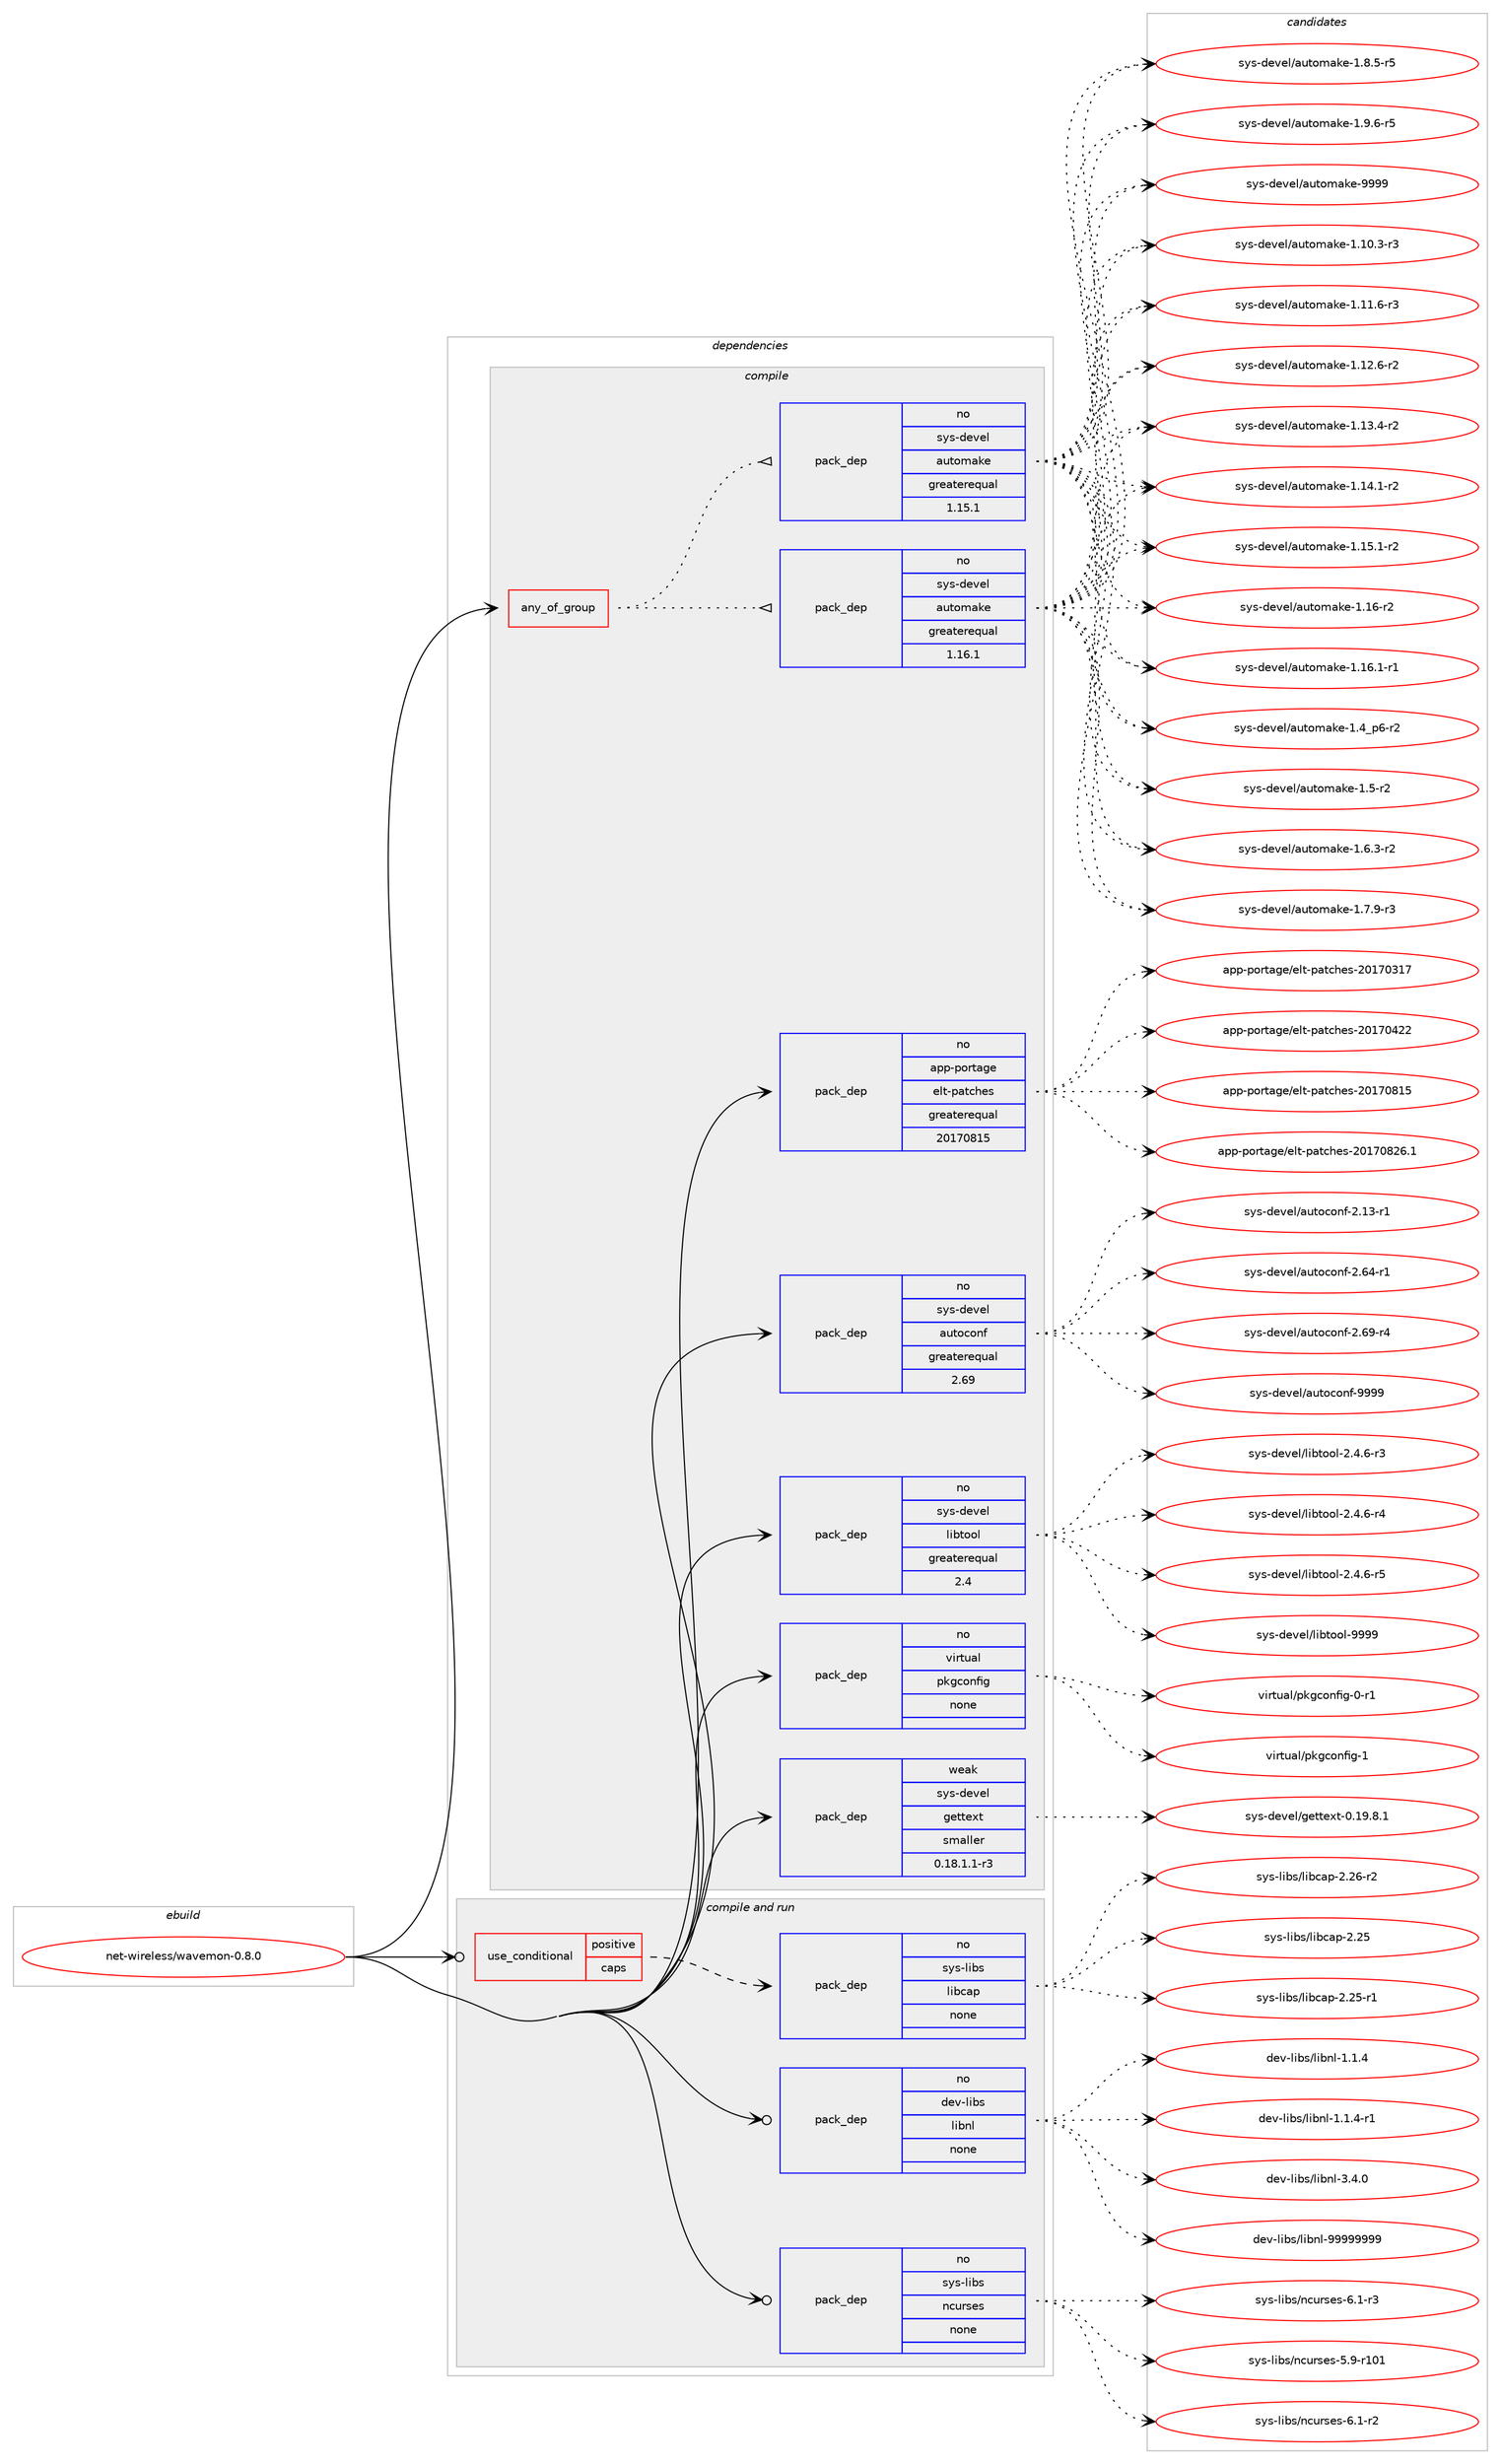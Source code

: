 digraph prolog {

# *************
# Graph options
# *************

newrank=true;
concentrate=true;
compound=true;
graph [rankdir=LR,fontname=Helvetica,fontsize=10,ranksep=1.5];#, ranksep=2.5, nodesep=0.2];
edge  [arrowhead=vee];
node  [fontname=Helvetica,fontsize=10];

# **********
# The ebuild
# **********

subgraph cluster_leftcol {
color=gray;
rank=same;
label=<<i>ebuild</i>>;
id [label="net-wireless/wavemon-0.8.0", color=red, width=4, href="../net-wireless/wavemon-0.8.0.svg"];
}

# ****************
# The dependencies
# ****************

subgraph cluster_midcol {
color=gray;
label=<<i>dependencies</i>>;
subgraph cluster_compile {
fillcolor="#eeeeee";
style=filled;
label=<<i>compile</i>>;
subgraph any26681 {
dependency1681648 [label=<<TABLE BORDER="0" CELLBORDER="1" CELLSPACING="0" CELLPADDING="4"><TR><TD CELLPADDING="10">any_of_group</TD></TR></TABLE>>, shape=none, color=red];subgraph pack1202550 {
dependency1681649 [label=<<TABLE BORDER="0" CELLBORDER="1" CELLSPACING="0" CELLPADDING="4" WIDTH="220"><TR><TD ROWSPAN="6" CELLPADDING="30">pack_dep</TD></TR><TR><TD WIDTH="110">no</TD></TR><TR><TD>sys-devel</TD></TR><TR><TD>automake</TD></TR><TR><TD>greaterequal</TD></TR><TR><TD>1.16.1</TD></TR></TABLE>>, shape=none, color=blue];
}
dependency1681648:e -> dependency1681649:w [weight=20,style="dotted",arrowhead="oinv"];
subgraph pack1202551 {
dependency1681650 [label=<<TABLE BORDER="0" CELLBORDER="1" CELLSPACING="0" CELLPADDING="4" WIDTH="220"><TR><TD ROWSPAN="6" CELLPADDING="30">pack_dep</TD></TR><TR><TD WIDTH="110">no</TD></TR><TR><TD>sys-devel</TD></TR><TR><TD>automake</TD></TR><TR><TD>greaterequal</TD></TR><TR><TD>1.15.1</TD></TR></TABLE>>, shape=none, color=blue];
}
dependency1681648:e -> dependency1681650:w [weight=20,style="dotted",arrowhead="oinv"];
}
id:e -> dependency1681648:w [weight=20,style="solid",arrowhead="vee"];
subgraph pack1202552 {
dependency1681651 [label=<<TABLE BORDER="0" CELLBORDER="1" CELLSPACING="0" CELLPADDING="4" WIDTH="220"><TR><TD ROWSPAN="6" CELLPADDING="30">pack_dep</TD></TR><TR><TD WIDTH="110">no</TD></TR><TR><TD>app-portage</TD></TR><TR><TD>elt-patches</TD></TR><TR><TD>greaterequal</TD></TR><TR><TD>20170815</TD></TR></TABLE>>, shape=none, color=blue];
}
id:e -> dependency1681651:w [weight=20,style="solid",arrowhead="vee"];
subgraph pack1202553 {
dependency1681652 [label=<<TABLE BORDER="0" CELLBORDER="1" CELLSPACING="0" CELLPADDING="4" WIDTH="220"><TR><TD ROWSPAN="6" CELLPADDING="30">pack_dep</TD></TR><TR><TD WIDTH="110">no</TD></TR><TR><TD>sys-devel</TD></TR><TR><TD>autoconf</TD></TR><TR><TD>greaterequal</TD></TR><TR><TD>2.69</TD></TR></TABLE>>, shape=none, color=blue];
}
id:e -> dependency1681652:w [weight=20,style="solid",arrowhead="vee"];
subgraph pack1202554 {
dependency1681653 [label=<<TABLE BORDER="0" CELLBORDER="1" CELLSPACING="0" CELLPADDING="4" WIDTH="220"><TR><TD ROWSPAN="6" CELLPADDING="30">pack_dep</TD></TR><TR><TD WIDTH="110">no</TD></TR><TR><TD>sys-devel</TD></TR><TR><TD>libtool</TD></TR><TR><TD>greaterequal</TD></TR><TR><TD>2.4</TD></TR></TABLE>>, shape=none, color=blue];
}
id:e -> dependency1681653:w [weight=20,style="solid",arrowhead="vee"];
subgraph pack1202555 {
dependency1681654 [label=<<TABLE BORDER="0" CELLBORDER="1" CELLSPACING="0" CELLPADDING="4" WIDTH="220"><TR><TD ROWSPAN="6" CELLPADDING="30">pack_dep</TD></TR><TR><TD WIDTH="110">no</TD></TR><TR><TD>virtual</TD></TR><TR><TD>pkgconfig</TD></TR><TR><TD>none</TD></TR><TR><TD></TD></TR></TABLE>>, shape=none, color=blue];
}
id:e -> dependency1681654:w [weight=20,style="solid",arrowhead="vee"];
subgraph pack1202556 {
dependency1681655 [label=<<TABLE BORDER="0" CELLBORDER="1" CELLSPACING="0" CELLPADDING="4" WIDTH="220"><TR><TD ROWSPAN="6" CELLPADDING="30">pack_dep</TD></TR><TR><TD WIDTH="110">weak</TD></TR><TR><TD>sys-devel</TD></TR><TR><TD>gettext</TD></TR><TR><TD>smaller</TD></TR><TR><TD>0.18.1.1-r3</TD></TR></TABLE>>, shape=none, color=blue];
}
id:e -> dependency1681655:w [weight=20,style="solid",arrowhead="vee"];
}
subgraph cluster_compileandrun {
fillcolor="#eeeeee";
style=filled;
label=<<i>compile and run</i>>;
subgraph cond451575 {
dependency1681656 [label=<<TABLE BORDER="0" CELLBORDER="1" CELLSPACING="0" CELLPADDING="4"><TR><TD ROWSPAN="3" CELLPADDING="10">use_conditional</TD></TR><TR><TD>positive</TD></TR><TR><TD>caps</TD></TR></TABLE>>, shape=none, color=red];
subgraph pack1202557 {
dependency1681657 [label=<<TABLE BORDER="0" CELLBORDER="1" CELLSPACING="0" CELLPADDING="4" WIDTH="220"><TR><TD ROWSPAN="6" CELLPADDING="30">pack_dep</TD></TR><TR><TD WIDTH="110">no</TD></TR><TR><TD>sys-libs</TD></TR><TR><TD>libcap</TD></TR><TR><TD>none</TD></TR><TR><TD></TD></TR></TABLE>>, shape=none, color=blue];
}
dependency1681656:e -> dependency1681657:w [weight=20,style="dashed",arrowhead="vee"];
}
id:e -> dependency1681656:w [weight=20,style="solid",arrowhead="odotvee"];
subgraph pack1202558 {
dependency1681658 [label=<<TABLE BORDER="0" CELLBORDER="1" CELLSPACING="0" CELLPADDING="4" WIDTH="220"><TR><TD ROWSPAN="6" CELLPADDING="30">pack_dep</TD></TR><TR><TD WIDTH="110">no</TD></TR><TR><TD>dev-libs</TD></TR><TR><TD>libnl</TD></TR><TR><TD>none</TD></TR><TR><TD></TD></TR></TABLE>>, shape=none, color=blue];
}
id:e -> dependency1681658:w [weight=20,style="solid",arrowhead="odotvee"];
subgraph pack1202559 {
dependency1681659 [label=<<TABLE BORDER="0" CELLBORDER="1" CELLSPACING="0" CELLPADDING="4" WIDTH="220"><TR><TD ROWSPAN="6" CELLPADDING="30">pack_dep</TD></TR><TR><TD WIDTH="110">no</TD></TR><TR><TD>sys-libs</TD></TR><TR><TD>ncurses</TD></TR><TR><TD>none</TD></TR><TR><TD></TD></TR></TABLE>>, shape=none, color=blue];
}
id:e -> dependency1681659:w [weight=20,style="solid",arrowhead="odotvee"];
}
subgraph cluster_run {
fillcolor="#eeeeee";
style=filled;
label=<<i>run</i>>;
}
}

# **************
# The candidates
# **************

subgraph cluster_choices {
rank=same;
color=gray;
label=<<i>candidates</i>>;

subgraph choice1202550 {
color=black;
nodesep=1;
choice11512111545100101118101108479711711611110997107101454946494846514511451 [label="sys-devel/automake-1.10.3-r3", color=red, width=4,href="../sys-devel/automake-1.10.3-r3.svg"];
choice11512111545100101118101108479711711611110997107101454946494946544511451 [label="sys-devel/automake-1.11.6-r3", color=red, width=4,href="../sys-devel/automake-1.11.6-r3.svg"];
choice11512111545100101118101108479711711611110997107101454946495046544511450 [label="sys-devel/automake-1.12.6-r2", color=red, width=4,href="../sys-devel/automake-1.12.6-r2.svg"];
choice11512111545100101118101108479711711611110997107101454946495146524511450 [label="sys-devel/automake-1.13.4-r2", color=red, width=4,href="../sys-devel/automake-1.13.4-r2.svg"];
choice11512111545100101118101108479711711611110997107101454946495246494511450 [label="sys-devel/automake-1.14.1-r2", color=red, width=4,href="../sys-devel/automake-1.14.1-r2.svg"];
choice11512111545100101118101108479711711611110997107101454946495346494511450 [label="sys-devel/automake-1.15.1-r2", color=red, width=4,href="../sys-devel/automake-1.15.1-r2.svg"];
choice1151211154510010111810110847971171161111099710710145494649544511450 [label="sys-devel/automake-1.16-r2", color=red, width=4,href="../sys-devel/automake-1.16-r2.svg"];
choice11512111545100101118101108479711711611110997107101454946495446494511449 [label="sys-devel/automake-1.16.1-r1", color=red, width=4,href="../sys-devel/automake-1.16.1-r1.svg"];
choice115121115451001011181011084797117116111109971071014549465295112544511450 [label="sys-devel/automake-1.4_p6-r2", color=red, width=4,href="../sys-devel/automake-1.4_p6-r2.svg"];
choice11512111545100101118101108479711711611110997107101454946534511450 [label="sys-devel/automake-1.5-r2", color=red, width=4,href="../sys-devel/automake-1.5-r2.svg"];
choice115121115451001011181011084797117116111109971071014549465446514511450 [label="sys-devel/automake-1.6.3-r2", color=red, width=4,href="../sys-devel/automake-1.6.3-r2.svg"];
choice115121115451001011181011084797117116111109971071014549465546574511451 [label="sys-devel/automake-1.7.9-r3", color=red, width=4,href="../sys-devel/automake-1.7.9-r3.svg"];
choice115121115451001011181011084797117116111109971071014549465646534511453 [label="sys-devel/automake-1.8.5-r5", color=red, width=4,href="../sys-devel/automake-1.8.5-r5.svg"];
choice115121115451001011181011084797117116111109971071014549465746544511453 [label="sys-devel/automake-1.9.6-r5", color=red, width=4,href="../sys-devel/automake-1.9.6-r5.svg"];
choice115121115451001011181011084797117116111109971071014557575757 [label="sys-devel/automake-9999", color=red, width=4,href="../sys-devel/automake-9999.svg"];
dependency1681649:e -> choice11512111545100101118101108479711711611110997107101454946494846514511451:w [style=dotted,weight="100"];
dependency1681649:e -> choice11512111545100101118101108479711711611110997107101454946494946544511451:w [style=dotted,weight="100"];
dependency1681649:e -> choice11512111545100101118101108479711711611110997107101454946495046544511450:w [style=dotted,weight="100"];
dependency1681649:e -> choice11512111545100101118101108479711711611110997107101454946495146524511450:w [style=dotted,weight="100"];
dependency1681649:e -> choice11512111545100101118101108479711711611110997107101454946495246494511450:w [style=dotted,weight="100"];
dependency1681649:e -> choice11512111545100101118101108479711711611110997107101454946495346494511450:w [style=dotted,weight="100"];
dependency1681649:e -> choice1151211154510010111810110847971171161111099710710145494649544511450:w [style=dotted,weight="100"];
dependency1681649:e -> choice11512111545100101118101108479711711611110997107101454946495446494511449:w [style=dotted,weight="100"];
dependency1681649:e -> choice115121115451001011181011084797117116111109971071014549465295112544511450:w [style=dotted,weight="100"];
dependency1681649:e -> choice11512111545100101118101108479711711611110997107101454946534511450:w [style=dotted,weight="100"];
dependency1681649:e -> choice115121115451001011181011084797117116111109971071014549465446514511450:w [style=dotted,weight="100"];
dependency1681649:e -> choice115121115451001011181011084797117116111109971071014549465546574511451:w [style=dotted,weight="100"];
dependency1681649:e -> choice115121115451001011181011084797117116111109971071014549465646534511453:w [style=dotted,weight="100"];
dependency1681649:e -> choice115121115451001011181011084797117116111109971071014549465746544511453:w [style=dotted,weight="100"];
dependency1681649:e -> choice115121115451001011181011084797117116111109971071014557575757:w [style=dotted,weight="100"];
}
subgraph choice1202551 {
color=black;
nodesep=1;
choice11512111545100101118101108479711711611110997107101454946494846514511451 [label="sys-devel/automake-1.10.3-r3", color=red, width=4,href="../sys-devel/automake-1.10.3-r3.svg"];
choice11512111545100101118101108479711711611110997107101454946494946544511451 [label="sys-devel/automake-1.11.6-r3", color=red, width=4,href="../sys-devel/automake-1.11.6-r3.svg"];
choice11512111545100101118101108479711711611110997107101454946495046544511450 [label="sys-devel/automake-1.12.6-r2", color=red, width=4,href="../sys-devel/automake-1.12.6-r2.svg"];
choice11512111545100101118101108479711711611110997107101454946495146524511450 [label="sys-devel/automake-1.13.4-r2", color=red, width=4,href="../sys-devel/automake-1.13.4-r2.svg"];
choice11512111545100101118101108479711711611110997107101454946495246494511450 [label="sys-devel/automake-1.14.1-r2", color=red, width=4,href="../sys-devel/automake-1.14.1-r2.svg"];
choice11512111545100101118101108479711711611110997107101454946495346494511450 [label="sys-devel/automake-1.15.1-r2", color=red, width=4,href="../sys-devel/automake-1.15.1-r2.svg"];
choice1151211154510010111810110847971171161111099710710145494649544511450 [label="sys-devel/automake-1.16-r2", color=red, width=4,href="../sys-devel/automake-1.16-r2.svg"];
choice11512111545100101118101108479711711611110997107101454946495446494511449 [label="sys-devel/automake-1.16.1-r1", color=red, width=4,href="../sys-devel/automake-1.16.1-r1.svg"];
choice115121115451001011181011084797117116111109971071014549465295112544511450 [label="sys-devel/automake-1.4_p6-r2", color=red, width=4,href="../sys-devel/automake-1.4_p6-r2.svg"];
choice11512111545100101118101108479711711611110997107101454946534511450 [label="sys-devel/automake-1.5-r2", color=red, width=4,href="../sys-devel/automake-1.5-r2.svg"];
choice115121115451001011181011084797117116111109971071014549465446514511450 [label="sys-devel/automake-1.6.3-r2", color=red, width=4,href="../sys-devel/automake-1.6.3-r2.svg"];
choice115121115451001011181011084797117116111109971071014549465546574511451 [label="sys-devel/automake-1.7.9-r3", color=red, width=4,href="../sys-devel/automake-1.7.9-r3.svg"];
choice115121115451001011181011084797117116111109971071014549465646534511453 [label="sys-devel/automake-1.8.5-r5", color=red, width=4,href="../sys-devel/automake-1.8.5-r5.svg"];
choice115121115451001011181011084797117116111109971071014549465746544511453 [label="sys-devel/automake-1.9.6-r5", color=red, width=4,href="../sys-devel/automake-1.9.6-r5.svg"];
choice115121115451001011181011084797117116111109971071014557575757 [label="sys-devel/automake-9999", color=red, width=4,href="../sys-devel/automake-9999.svg"];
dependency1681650:e -> choice11512111545100101118101108479711711611110997107101454946494846514511451:w [style=dotted,weight="100"];
dependency1681650:e -> choice11512111545100101118101108479711711611110997107101454946494946544511451:w [style=dotted,weight="100"];
dependency1681650:e -> choice11512111545100101118101108479711711611110997107101454946495046544511450:w [style=dotted,weight="100"];
dependency1681650:e -> choice11512111545100101118101108479711711611110997107101454946495146524511450:w [style=dotted,weight="100"];
dependency1681650:e -> choice11512111545100101118101108479711711611110997107101454946495246494511450:w [style=dotted,weight="100"];
dependency1681650:e -> choice11512111545100101118101108479711711611110997107101454946495346494511450:w [style=dotted,weight="100"];
dependency1681650:e -> choice1151211154510010111810110847971171161111099710710145494649544511450:w [style=dotted,weight="100"];
dependency1681650:e -> choice11512111545100101118101108479711711611110997107101454946495446494511449:w [style=dotted,weight="100"];
dependency1681650:e -> choice115121115451001011181011084797117116111109971071014549465295112544511450:w [style=dotted,weight="100"];
dependency1681650:e -> choice11512111545100101118101108479711711611110997107101454946534511450:w [style=dotted,weight="100"];
dependency1681650:e -> choice115121115451001011181011084797117116111109971071014549465446514511450:w [style=dotted,weight="100"];
dependency1681650:e -> choice115121115451001011181011084797117116111109971071014549465546574511451:w [style=dotted,weight="100"];
dependency1681650:e -> choice115121115451001011181011084797117116111109971071014549465646534511453:w [style=dotted,weight="100"];
dependency1681650:e -> choice115121115451001011181011084797117116111109971071014549465746544511453:w [style=dotted,weight="100"];
dependency1681650:e -> choice115121115451001011181011084797117116111109971071014557575757:w [style=dotted,weight="100"];
}
subgraph choice1202552 {
color=black;
nodesep=1;
choice97112112451121111141169710310147101108116451129711699104101115455048495548514955 [label="app-portage/elt-patches-20170317", color=red, width=4,href="../app-portage/elt-patches-20170317.svg"];
choice97112112451121111141169710310147101108116451129711699104101115455048495548525050 [label="app-portage/elt-patches-20170422", color=red, width=4,href="../app-portage/elt-patches-20170422.svg"];
choice97112112451121111141169710310147101108116451129711699104101115455048495548564953 [label="app-portage/elt-patches-20170815", color=red, width=4,href="../app-portage/elt-patches-20170815.svg"];
choice971121124511211111411697103101471011081164511297116991041011154550484955485650544649 [label="app-portage/elt-patches-20170826.1", color=red, width=4,href="../app-portage/elt-patches-20170826.1.svg"];
dependency1681651:e -> choice97112112451121111141169710310147101108116451129711699104101115455048495548514955:w [style=dotted,weight="100"];
dependency1681651:e -> choice97112112451121111141169710310147101108116451129711699104101115455048495548525050:w [style=dotted,weight="100"];
dependency1681651:e -> choice97112112451121111141169710310147101108116451129711699104101115455048495548564953:w [style=dotted,weight="100"];
dependency1681651:e -> choice971121124511211111411697103101471011081164511297116991041011154550484955485650544649:w [style=dotted,weight="100"];
}
subgraph choice1202553 {
color=black;
nodesep=1;
choice1151211154510010111810110847971171161119911111010245504649514511449 [label="sys-devel/autoconf-2.13-r1", color=red, width=4,href="../sys-devel/autoconf-2.13-r1.svg"];
choice1151211154510010111810110847971171161119911111010245504654524511449 [label="sys-devel/autoconf-2.64-r1", color=red, width=4,href="../sys-devel/autoconf-2.64-r1.svg"];
choice1151211154510010111810110847971171161119911111010245504654574511452 [label="sys-devel/autoconf-2.69-r4", color=red, width=4,href="../sys-devel/autoconf-2.69-r4.svg"];
choice115121115451001011181011084797117116111991111101024557575757 [label="sys-devel/autoconf-9999", color=red, width=4,href="../sys-devel/autoconf-9999.svg"];
dependency1681652:e -> choice1151211154510010111810110847971171161119911111010245504649514511449:w [style=dotted,weight="100"];
dependency1681652:e -> choice1151211154510010111810110847971171161119911111010245504654524511449:w [style=dotted,weight="100"];
dependency1681652:e -> choice1151211154510010111810110847971171161119911111010245504654574511452:w [style=dotted,weight="100"];
dependency1681652:e -> choice115121115451001011181011084797117116111991111101024557575757:w [style=dotted,weight="100"];
}
subgraph choice1202554 {
color=black;
nodesep=1;
choice1151211154510010111810110847108105981161111111084550465246544511451 [label="sys-devel/libtool-2.4.6-r3", color=red, width=4,href="../sys-devel/libtool-2.4.6-r3.svg"];
choice1151211154510010111810110847108105981161111111084550465246544511452 [label="sys-devel/libtool-2.4.6-r4", color=red, width=4,href="../sys-devel/libtool-2.4.6-r4.svg"];
choice1151211154510010111810110847108105981161111111084550465246544511453 [label="sys-devel/libtool-2.4.6-r5", color=red, width=4,href="../sys-devel/libtool-2.4.6-r5.svg"];
choice1151211154510010111810110847108105981161111111084557575757 [label="sys-devel/libtool-9999", color=red, width=4,href="../sys-devel/libtool-9999.svg"];
dependency1681653:e -> choice1151211154510010111810110847108105981161111111084550465246544511451:w [style=dotted,weight="100"];
dependency1681653:e -> choice1151211154510010111810110847108105981161111111084550465246544511452:w [style=dotted,weight="100"];
dependency1681653:e -> choice1151211154510010111810110847108105981161111111084550465246544511453:w [style=dotted,weight="100"];
dependency1681653:e -> choice1151211154510010111810110847108105981161111111084557575757:w [style=dotted,weight="100"];
}
subgraph choice1202555 {
color=black;
nodesep=1;
choice11810511411611797108471121071039911111010210510345484511449 [label="virtual/pkgconfig-0-r1", color=red, width=4,href="../virtual/pkgconfig-0-r1.svg"];
choice1181051141161179710847112107103991111101021051034549 [label="virtual/pkgconfig-1", color=red, width=4,href="../virtual/pkgconfig-1.svg"];
dependency1681654:e -> choice11810511411611797108471121071039911111010210510345484511449:w [style=dotted,weight="100"];
dependency1681654:e -> choice1181051141161179710847112107103991111101021051034549:w [style=dotted,weight="100"];
}
subgraph choice1202556 {
color=black;
nodesep=1;
choice1151211154510010111810110847103101116116101120116454846495746564649 [label="sys-devel/gettext-0.19.8.1", color=red, width=4,href="../sys-devel/gettext-0.19.8.1.svg"];
dependency1681655:e -> choice1151211154510010111810110847103101116116101120116454846495746564649:w [style=dotted,weight="100"];
}
subgraph choice1202557 {
color=black;
nodesep=1;
choice1151211154510810598115471081059899971124550465053 [label="sys-libs/libcap-2.25", color=red, width=4,href="../sys-libs/libcap-2.25.svg"];
choice11512111545108105981154710810598999711245504650534511449 [label="sys-libs/libcap-2.25-r1", color=red, width=4,href="../sys-libs/libcap-2.25-r1.svg"];
choice11512111545108105981154710810598999711245504650544511450 [label="sys-libs/libcap-2.26-r2", color=red, width=4,href="../sys-libs/libcap-2.26-r2.svg"];
dependency1681657:e -> choice1151211154510810598115471081059899971124550465053:w [style=dotted,weight="100"];
dependency1681657:e -> choice11512111545108105981154710810598999711245504650534511449:w [style=dotted,weight="100"];
dependency1681657:e -> choice11512111545108105981154710810598999711245504650544511450:w [style=dotted,weight="100"];
}
subgraph choice1202558 {
color=black;
nodesep=1;
choice10010111845108105981154710810598110108454946494652 [label="dev-libs/libnl-1.1.4", color=red, width=4,href="../dev-libs/libnl-1.1.4.svg"];
choice100101118451081059811547108105981101084549464946524511449 [label="dev-libs/libnl-1.1.4-r1", color=red, width=4,href="../dev-libs/libnl-1.1.4-r1.svg"];
choice10010111845108105981154710810598110108455146524648 [label="dev-libs/libnl-3.4.0", color=red, width=4,href="../dev-libs/libnl-3.4.0.svg"];
choice10010111845108105981154710810598110108455757575757575757 [label="dev-libs/libnl-99999999", color=red, width=4,href="../dev-libs/libnl-99999999.svg"];
dependency1681658:e -> choice10010111845108105981154710810598110108454946494652:w [style=dotted,weight="100"];
dependency1681658:e -> choice100101118451081059811547108105981101084549464946524511449:w [style=dotted,weight="100"];
dependency1681658:e -> choice10010111845108105981154710810598110108455146524648:w [style=dotted,weight="100"];
dependency1681658:e -> choice10010111845108105981154710810598110108455757575757575757:w [style=dotted,weight="100"];
}
subgraph choice1202559 {
color=black;
nodesep=1;
choice115121115451081059811547110991171141151011154553465745114494849 [label="sys-libs/ncurses-5.9-r101", color=red, width=4,href="../sys-libs/ncurses-5.9-r101.svg"];
choice11512111545108105981154711099117114115101115455446494511450 [label="sys-libs/ncurses-6.1-r2", color=red, width=4,href="../sys-libs/ncurses-6.1-r2.svg"];
choice11512111545108105981154711099117114115101115455446494511451 [label="sys-libs/ncurses-6.1-r3", color=red, width=4,href="../sys-libs/ncurses-6.1-r3.svg"];
dependency1681659:e -> choice115121115451081059811547110991171141151011154553465745114494849:w [style=dotted,weight="100"];
dependency1681659:e -> choice11512111545108105981154711099117114115101115455446494511450:w [style=dotted,weight="100"];
dependency1681659:e -> choice11512111545108105981154711099117114115101115455446494511451:w [style=dotted,weight="100"];
}
}

}
